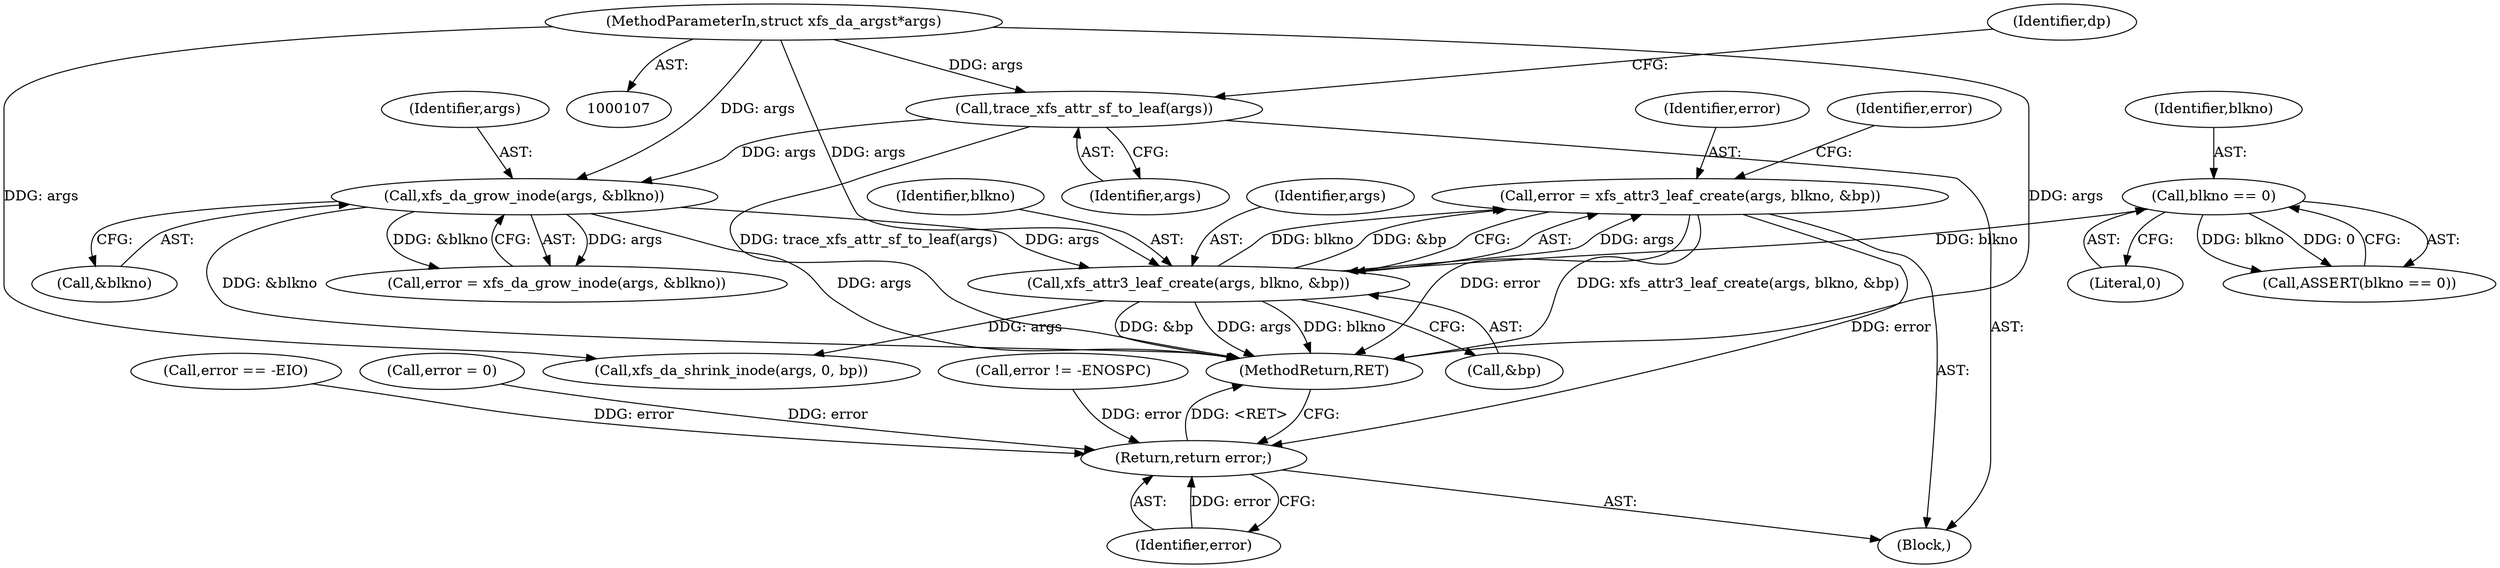 digraph "0_linux_bb3d48dcf86a97dc25fe9fc2c11938e19cb4399a@API" {
"1000216" [label="(Call,error = xfs_attr3_leaf_create(args, blkno, &bp))"];
"1000218" [label="(Call,xfs_attr3_leaf_create(args, blkno, &bp))"];
"1000186" [label="(Call,xfs_da_grow_inode(args, &blkno))"];
"1000122" [label="(Call,trace_xfs_attr_sf_to_leaf(args))"];
"1000108" [label="(MethodParameterIn,struct xfs_da_args\t*args)"];
"1000213" [label="(Call,blkno == 0)"];
"1000420" [label="(Return,return error;)"];
"1000217" [label="(Identifier,error)"];
"1000224" [label="(Identifier,error)"];
"1000219" [label="(Identifier,args)"];
"1000422" [label="(MethodReturn,RET)"];
"1000187" [label="(Identifier,args)"];
"1000215" [label="(Literal,0)"];
"1000213" [label="(Call,blkno == 0)"];
"1000122" [label="(Call,trace_xfs_attr_sf_to_leaf(args))"];
"1000194" [label="(Call,error == -EIO)"];
"1000108" [label="(MethodParameterIn,struct xfs_da_args\t*args)"];
"1000214" [label="(Identifier,blkno)"];
"1000216" [label="(Call,error = xfs_attr3_leaf_create(args, blkno, &bp))"];
"1000125" [label="(Identifier,dp)"];
"1000188" [label="(Call,&blkno)"];
"1000230" [label="(Call,xfs_da_shrink_inode(args, 0, bp))"];
"1000410" [label="(Call,error = 0)"];
"1000110" [label="(Block,)"];
"1000184" [label="(Call,error = xfs_da_grow_inode(args, &blkno))"];
"1000186" [label="(Call,xfs_da_grow_inode(args, &blkno))"];
"1000399" [label="(Call,error != -ENOSPC)"];
"1000220" [label="(Identifier,blkno)"];
"1000218" [label="(Call,xfs_attr3_leaf_create(args, blkno, &bp))"];
"1000212" [label="(Call,ASSERT(blkno == 0))"];
"1000221" [label="(Call,&bp)"];
"1000421" [label="(Identifier,error)"];
"1000420" [label="(Return,return error;)"];
"1000123" [label="(Identifier,args)"];
"1000216" -> "1000110"  [label="AST: "];
"1000216" -> "1000218"  [label="CFG: "];
"1000217" -> "1000216"  [label="AST: "];
"1000218" -> "1000216"  [label="AST: "];
"1000224" -> "1000216"  [label="CFG: "];
"1000216" -> "1000422"  [label="DDG: error"];
"1000216" -> "1000422"  [label="DDG: xfs_attr3_leaf_create(args, blkno, &bp)"];
"1000218" -> "1000216"  [label="DDG: args"];
"1000218" -> "1000216"  [label="DDG: blkno"];
"1000218" -> "1000216"  [label="DDG: &bp"];
"1000216" -> "1000420"  [label="DDG: error"];
"1000218" -> "1000221"  [label="CFG: "];
"1000219" -> "1000218"  [label="AST: "];
"1000220" -> "1000218"  [label="AST: "];
"1000221" -> "1000218"  [label="AST: "];
"1000218" -> "1000422"  [label="DDG: &bp"];
"1000218" -> "1000422"  [label="DDG: args"];
"1000218" -> "1000422"  [label="DDG: blkno"];
"1000186" -> "1000218"  [label="DDG: args"];
"1000108" -> "1000218"  [label="DDG: args"];
"1000213" -> "1000218"  [label="DDG: blkno"];
"1000218" -> "1000230"  [label="DDG: args"];
"1000186" -> "1000184"  [label="AST: "];
"1000186" -> "1000188"  [label="CFG: "];
"1000187" -> "1000186"  [label="AST: "];
"1000188" -> "1000186"  [label="AST: "];
"1000184" -> "1000186"  [label="CFG: "];
"1000186" -> "1000422"  [label="DDG: args"];
"1000186" -> "1000422"  [label="DDG: &blkno"];
"1000186" -> "1000184"  [label="DDG: args"];
"1000186" -> "1000184"  [label="DDG: &blkno"];
"1000122" -> "1000186"  [label="DDG: args"];
"1000108" -> "1000186"  [label="DDG: args"];
"1000122" -> "1000110"  [label="AST: "];
"1000122" -> "1000123"  [label="CFG: "];
"1000123" -> "1000122"  [label="AST: "];
"1000125" -> "1000122"  [label="CFG: "];
"1000122" -> "1000422"  [label="DDG: trace_xfs_attr_sf_to_leaf(args)"];
"1000108" -> "1000122"  [label="DDG: args"];
"1000108" -> "1000107"  [label="AST: "];
"1000108" -> "1000422"  [label="DDG: args"];
"1000108" -> "1000230"  [label="DDG: args"];
"1000213" -> "1000212"  [label="AST: "];
"1000213" -> "1000215"  [label="CFG: "];
"1000214" -> "1000213"  [label="AST: "];
"1000215" -> "1000213"  [label="AST: "];
"1000212" -> "1000213"  [label="CFG: "];
"1000213" -> "1000212"  [label="DDG: blkno"];
"1000213" -> "1000212"  [label="DDG: 0"];
"1000420" -> "1000110"  [label="AST: "];
"1000420" -> "1000421"  [label="CFG: "];
"1000421" -> "1000420"  [label="AST: "];
"1000422" -> "1000420"  [label="CFG: "];
"1000420" -> "1000422"  [label="DDG: <RET>"];
"1000421" -> "1000420"  [label="DDG: error"];
"1000410" -> "1000420"  [label="DDG: error"];
"1000194" -> "1000420"  [label="DDG: error"];
"1000399" -> "1000420"  [label="DDG: error"];
}

